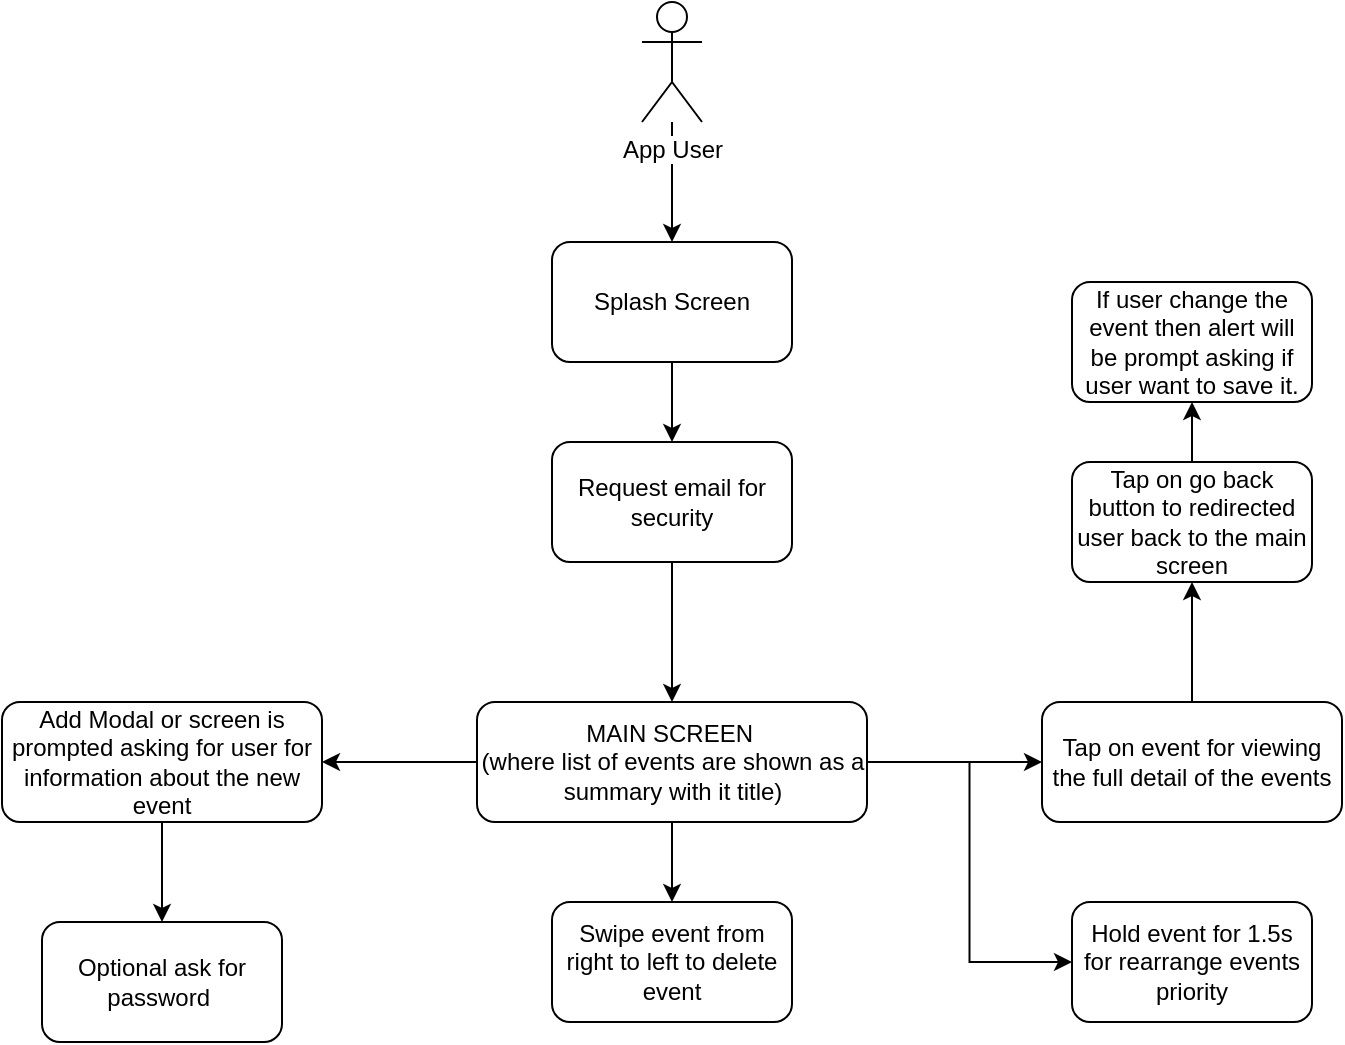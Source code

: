 <mxfile version="12.9.8" type="google"><diagram id="g3jQpV421Z17AN85Z4X4" name="Page-1"><mxGraphModel dx="1422" dy="723" grid="1" gridSize="10" guides="1" tooltips="1" connect="1" arrows="1" fold="1" page="1" pageScale="1" pageWidth="827" pageHeight="1169" math="0" shadow="0"><root><mxCell id="0"/><mxCell id="1" parent="0"/><mxCell id="yfiup8Ug94uWNa2wwVGb-3" style="edgeStyle=orthogonalEdgeStyle;rounded=0;orthogonalLoop=1;jettySize=auto;html=1;entryX=0.5;entryY=0;entryDx=0;entryDy=0;" parent="1" source="yfiup8Ug94uWNa2wwVGb-1" target="yfiup8Ug94uWNa2wwVGb-2" edge="1"><mxGeometry relative="1" as="geometry"/></mxCell><mxCell id="yfiup8Ug94uWNa2wwVGb-1" value="App User&lt;br&gt;" style="shape=umlActor;verticalLabelPosition=bottom;labelBackgroundColor=#ffffff;verticalAlign=top;html=1;outlineConnect=0;" parent="1" vertex="1"><mxGeometry x="380" y="40" width="30" height="60" as="geometry"/></mxCell><mxCell id="_NHqSnulOvvbVmnc6O-n-4" style="edgeStyle=orthogonalEdgeStyle;rounded=0;orthogonalLoop=1;jettySize=auto;html=1;" edge="1" parent="1" source="yfiup8Ug94uWNa2wwVGb-2" target="_NHqSnulOvvbVmnc6O-n-3"><mxGeometry relative="1" as="geometry"/></mxCell><mxCell id="yfiup8Ug94uWNa2wwVGb-2" value="Splash Screen" style="rounded=1;whiteSpace=wrap;html=1;" parent="1" vertex="1"><mxGeometry x="335" y="160" width="120" height="60" as="geometry"/></mxCell><mxCell id="yfiup8Ug94uWNa2wwVGb-7" style="edgeStyle=orthogonalEdgeStyle;rounded=0;orthogonalLoop=1;jettySize=auto;html=1;entryX=1;entryY=0.5;entryDx=0;entryDy=0;" parent="1" source="yfiup8Ug94uWNa2wwVGb-4" target="yfiup8Ug94uWNa2wwVGb-6" edge="1"><mxGeometry relative="1" as="geometry"/></mxCell><mxCell id="yfiup8Ug94uWNa2wwVGb-8" style="edgeStyle=orthogonalEdgeStyle;rounded=0;orthogonalLoop=1;jettySize=auto;html=1;" parent="1" source="yfiup8Ug94uWNa2wwVGb-4" target="yfiup8Ug94uWNa2wwVGb-9" edge="1"><mxGeometry relative="1" as="geometry"><mxPoint x="395" y="520" as="targetPoint"/></mxGeometry></mxCell><mxCell id="yfiup8Ug94uWNa2wwVGb-11" style="edgeStyle=orthogonalEdgeStyle;rounded=0;orthogonalLoop=1;jettySize=auto;html=1;entryX=0;entryY=0.5;entryDx=0;entryDy=0;" parent="1" source="yfiup8Ug94uWNa2wwVGb-4" target="yfiup8Ug94uWNa2wwVGb-10" edge="1"><mxGeometry relative="1" as="geometry"/></mxCell><mxCell id="_NHqSnulOvvbVmnc6O-n-2" style="edgeStyle=orthogonalEdgeStyle;rounded=0;orthogonalLoop=1;jettySize=auto;html=1;entryX=0;entryY=0.5;entryDx=0;entryDy=0;" edge="1" parent="1" source="yfiup8Ug94uWNa2wwVGb-4" target="_NHqSnulOvvbVmnc6O-n-1"><mxGeometry relative="1" as="geometry"/></mxCell><mxCell id="yfiup8Ug94uWNa2wwVGb-4" value="MAIN SCREEN&amp;nbsp;&lt;br&gt;(where list of events are shown as a summary with it title)" style="rounded=1;whiteSpace=wrap;html=1;" parent="1" vertex="1"><mxGeometry x="297.5" y="390" width="195" height="60" as="geometry"/></mxCell><mxCell id="_NHqSnulOvvbVmnc6O-n-7" style="edgeStyle=orthogonalEdgeStyle;rounded=0;orthogonalLoop=1;jettySize=auto;html=1;" edge="1" parent="1" source="yfiup8Ug94uWNa2wwVGb-6" target="_NHqSnulOvvbVmnc6O-n-6"><mxGeometry relative="1" as="geometry"/></mxCell><mxCell id="yfiup8Ug94uWNa2wwVGb-6" value="Add Modal or screen is prompted asking for user for information about the new event" style="rounded=1;whiteSpace=wrap;html=1;" parent="1" vertex="1"><mxGeometry x="60" y="390" width="160" height="60" as="geometry"/></mxCell><mxCell id="yfiup8Ug94uWNa2wwVGb-9" value="Swipe event from right to left to delete event" style="rounded=1;whiteSpace=wrap;html=1;" parent="1" vertex="1"><mxGeometry x="335" y="490" width="120" height="60" as="geometry"/></mxCell><mxCell id="yfiup8Ug94uWNa2wwVGb-12" style="edgeStyle=orthogonalEdgeStyle;rounded=0;orthogonalLoop=1;jettySize=auto;html=1;" parent="1" source="yfiup8Ug94uWNa2wwVGb-10" target="yfiup8Ug94uWNa2wwVGb-13" edge="1"><mxGeometry relative="1" as="geometry"><mxPoint x="655" y="330" as="targetPoint"/></mxGeometry></mxCell><mxCell id="yfiup8Ug94uWNa2wwVGb-10" value="Tap on event for viewing the full detail of the events" style="rounded=1;whiteSpace=wrap;html=1;" parent="1" vertex="1"><mxGeometry x="580" y="390" width="150" height="60" as="geometry"/></mxCell><mxCell id="yfiup8Ug94uWNa2wwVGb-14" style="edgeStyle=orthogonalEdgeStyle;rounded=0;orthogonalLoop=1;jettySize=auto;html=1;" parent="1" source="yfiup8Ug94uWNa2wwVGb-13" target="yfiup8Ug94uWNa2wwVGb-15" edge="1"><mxGeometry relative="1" as="geometry"><mxPoint x="655" y="210" as="targetPoint"/></mxGeometry></mxCell><mxCell id="yfiup8Ug94uWNa2wwVGb-13" value="Tap on go back button to redirected user back to the main screen" style="rounded=1;whiteSpace=wrap;html=1;" parent="1" vertex="1"><mxGeometry x="595" y="270" width="120" height="60" as="geometry"/></mxCell><mxCell id="yfiup8Ug94uWNa2wwVGb-15" value="If user change the event then alert will be prompt asking if user want to save it." style="rounded=1;whiteSpace=wrap;html=1;" parent="1" vertex="1"><mxGeometry x="595" y="180" width="120" height="60" as="geometry"/></mxCell><mxCell id="_NHqSnulOvvbVmnc6O-n-1" value="Hold event for 1.5s for rearrange events priority" style="rounded=1;whiteSpace=wrap;html=1;" vertex="1" parent="1"><mxGeometry x="595" y="490" width="120" height="60" as="geometry"/></mxCell><mxCell id="_NHqSnulOvvbVmnc6O-n-5" style="edgeStyle=orthogonalEdgeStyle;rounded=0;orthogonalLoop=1;jettySize=auto;html=1;" edge="1" parent="1" source="_NHqSnulOvvbVmnc6O-n-3" target="yfiup8Ug94uWNa2wwVGb-4"><mxGeometry relative="1" as="geometry"/></mxCell><mxCell id="_NHqSnulOvvbVmnc6O-n-3" value="Request email for security" style="rounded=1;whiteSpace=wrap;html=1;" vertex="1" parent="1"><mxGeometry x="335" y="260" width="120" height="60" as="geometry"/></mxCell><mxCell id="_NHqSnulOvvbVmnc6O-n-6" value="Optional ask for password&amp;nbsp;" style="rounded=1;whiteSpace=wrap;html=1;" vertex="1" parent="1"><mxGeometry x="80" y="500" width="120" height="60" as="geometry"/></mxCell></root></mxGraphModel></diagram></mxfile>